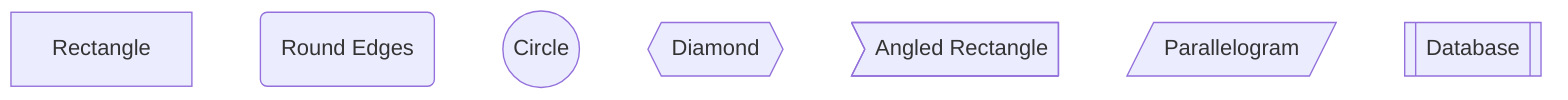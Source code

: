 flowchart TD
  A[Rectangle]
  B(Round Edges)
  C((Circle))
  D{{Diamond}}
  E>Angled Rectangle]
  F[/Parallelogram/]
  G[[Database]]
